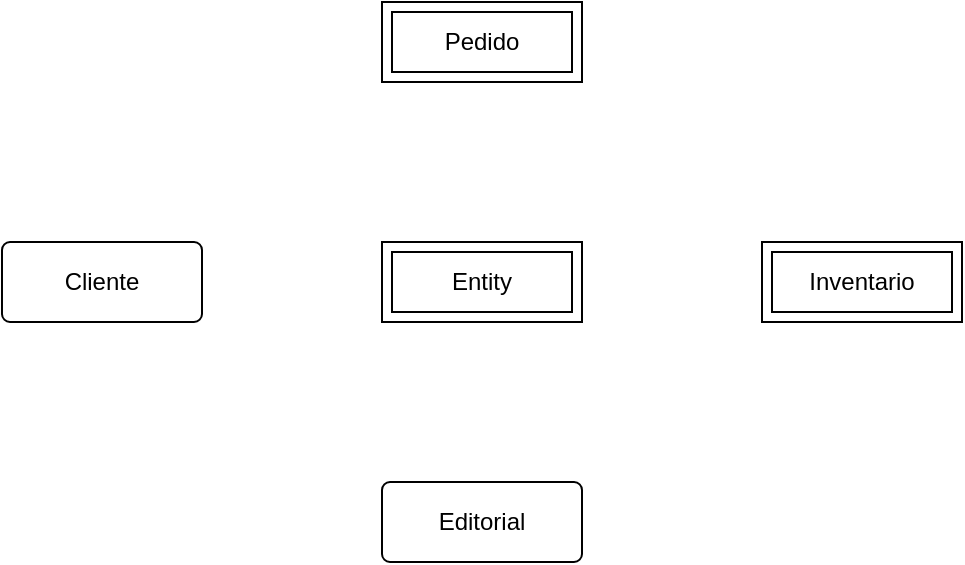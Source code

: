 <mxfile version="26.2.14">
  <diagram name="Página-1" id="OLn8vRMohXvubUvZaAsE">
    <mxGraphModel dx="1032" dy="623" grid="1" gridSize="10" guides="1" tooltips="1" connect="1" arrows="1" fold="1" page="1" pageScale="1" pageWidth="827" pageHeight="1169" math="0" shadow="0">
      <root>
        <mxCell id="0" />
        <mxCell id="1" parent="0" />
        <mxCell id="7Fdn9_1kDD7aw7KvLnDt-1" value="Cliente" style="rounded=1;arcSize=10;whiteSpace=wrap;html=1;align=center;" vertex="1" parent="1">
          <mxGeometry x="100" y="200" width="100" height="40" as="geometry" />
        </mxCell>
        <mxCell id="7Fdn9_1kDD7aw7KvLnDt-2" value="Editorial" style="rounded=1;arcSize=10;whiteSpace=wrap;html=1;align=center;" vertex="1" parent="1">
          <mxGeometry x="290" y="320" width="100" height="40" as="geometry" />
        </mxCell>
        <mxCell id="7Fdn9_1kDD7aw7KvLnDt-3" value="Pedido" style="shape=ext;margin=3;double=1;whiteSpace=wrap;html=1;align=center;" vertex="1" parent="1">
          <mxGeometry x="290" y="80" width="100" height="40" as="geometry" />
        </mxCell>
        <mxCell id="7Fdn9_1kDD7aw7KvLnDt-4" value="Entity" style="shape=ext;margin=3;double=1;whiteSpace=wrap;html=1;align=center;" vertex="1" parent="1">
          <mxGeometry x="290" y="200" width="100" height="40" as="geometry" />
        </mxCell>
        <mxCell id="7Fdn9_1kDD7aw7KvLnDt-5" value="Inventario" style="shape=ext;margin=3;double=1;whiteSpace=wrap;html=1;align=center;" vertex="1" parent="1">
          <mxGeometry x="480" y="200" width="100" height="40" as="geometry" />
        </mxCell>
      </root>
    </mxGraphModel>
  </diagram>
</mxfile>
